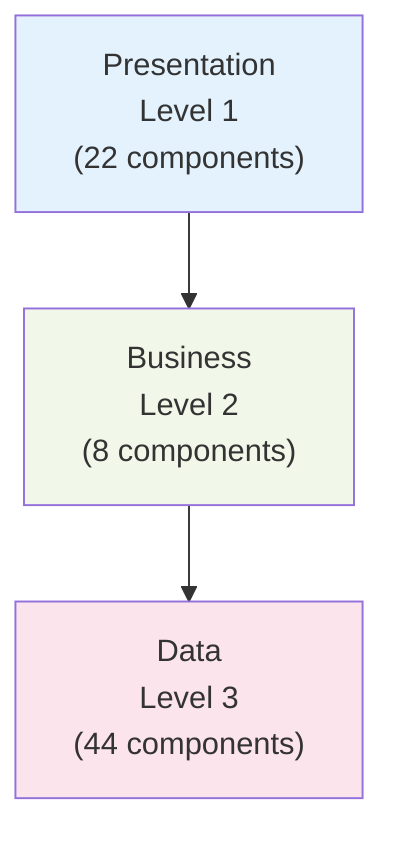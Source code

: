 graph TD
    Presentation["Presentation<br/>Level 1<br/>(22 components)"]
    class Presentation layer-1
    Business["Business<br/>Level 2<br/>(8 components)"]
    class Business layer-2
    Data["Data<br/>Level 3<br/>(44 components)"]
    class Data layer-3
    Presentation --> Business
    Business --> Data
    classDef layer-1 fill:#e3f2fd
    classDef layer-2 fill:#f1f8e9
    classDef layer-3 fill:#fce4ec
    classDef layer-4 fill:#fff8e1